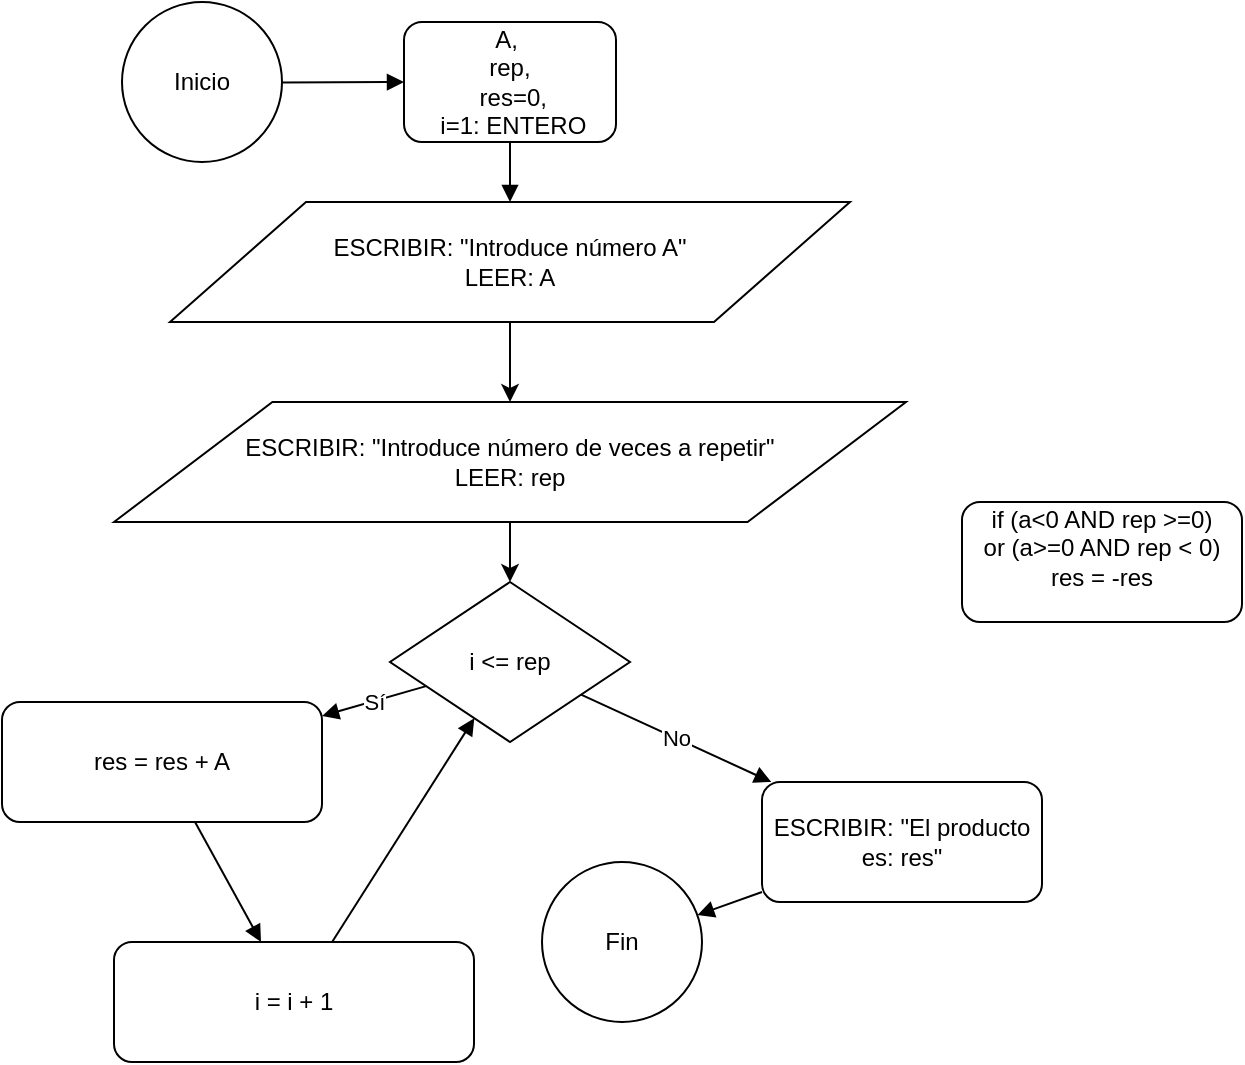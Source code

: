 <mxfile pages="2">
    <diagram name="Producto mediante sumas" id="HRDjP0nrwntg-MGRHbnA">
        <mxGraphModel dx="1329" dy="799" grid="1" gridSize="10" guides="1" tooltips="1" connect="1" arrows="1" fold="1" page="1" pageScale="1" pageWidth="827" pageHeight="1169" math="0" shadow="0">
            <root>
                <mxCell id="0"/>
                <mxCell id="1" parent="0"/>
                <mxCell id="E1dAv3-2NYj1-EsjpR4A-1" value="Inicio" style="ellipse;whiteSpace=wrap;html=1;aspect=fixed;" parent="1" vertex="1">
                    <mxGeometry x="220" y="20" width="80" height="80" as="geometry"/>
                </mxCell>
                <mxCell id="E1dAv3-2NYj1-EsjpR4A-2" value="A,&amp;nbsp;&lt;div&gt;rep,&lt;/div&gt;&lt;div&gt;&amp;nbsp;res=0,&lt;/div&gt;&lt;div&gt;&amp;nbsp;i=1: ENTERO&lt;/div&gt;" style="rounded=1;whiteSpace=wrap;html=1;" parent="1" vertex="1">
                    <mxGeometry x="361" y="30" width="106" height="60" as="geometry"/>
                </mxCell>
                <mxCell id="E1dAv3-2NYj1-EsjpR4A-23" value="" style="edgeStyle=orthogonalEdgeStyle;rounded=0;orthogonalLoop=1;jettySize=auto;html=1;" parent="1" source="E1dAv3-2NYj1-EsjpR4A-3" target="E1dAv3-2NYj1-EsjpR4A-5" edge="1">
                    <mxGeometry relative="1" as="geometry"/>
                </mxCell>
                <mxCell id="E1dAv3-2NYj1-EsjpR4A-3" value="ESCRIBIR: &quot;Introduce número A&quot;&lt;div&gt;LEER: A&lt;/div&gt;" style="shape=parallelogram;perimeter=parallelogramPerimeter;whiteSpace=wrap;html=1;" parent="1" vertex="1">
                    <mxGeometry x="244" y="120" width="340" height="60" as="geometry"/>
                </mxCell>
                <mxCell id="E1dAv3-2NYj1-EsjpR4A-24" value="" style="edgeStyle=orthogonalEdgeStyle;rounded=0;orthogonalLoop=1;jettySize=auto;html=1;" parent="1" source="E1dAv3-2NYj1-EsjpR4A-5" target="E1dAv3-2NYj1-EsjpR4A-7" edge="1">
                    <mxGeometry relative="1" as="geometry"/>
                </mxCell>
                <mxCell id="E1dAv3-2NYj1-EsjpR4A-5" value="ESCRIBIR: &quot;Introduce número de veces a repetir&quot;&lt;div&gt;LEER: rep&lt;/div&gt;" style="shape=parallelogram;perimeter=parallelogramPerimeter;whiteSpace=wrap;html=1;" parent="1" vertex="1">
                    <mxGeometry x="216" y="220" width="396" height="60" as="geometry"/>
                </mxCell>
                <mxCell id="E1dAv3-2NYj1-EsjpR4A-7" value="i &amp;lt;= rep" style="rhombus;whiteSpace=wrap;html=1;" parent="1" vertex="1">
                    <mxGeometry x="354" y="310" width="120" height="80" as="geometry"/>
                </mxCell>
                <mxCell id="E1dAv3-2NYj1-EsjpR4A-8" value="res = res + A" style="rounded=1;whiteSpace=wrap;html=1;" parent="1" vertex="1">
                    <mxGeometry x="160" y="370" width="160" height="60" as="geometry"/>
                </mxCell>
                <mxCell id="E1dAv3-2NYj1-EsjpR4A-9" value="i = i + 1" style="rounded=1;whiteSpace=wrap;html=1;" parent="1" vertex="1">
                    <mxGeometry x="216" y="490" width="180" height="60" as="geometry"/>
                </mxCell>
                <mxCell id="E1dAv3-2NYj1-EsjpR4A-10" value="ESCRIBIR: &quot;El producto es: res&quot;" style="rounded=1;whiteSpace=wrap;html=1;" parent="1" vertex="1">
                    <mxGeometry x="540" y="410" width="140" height="60" as="geometry"/>
                </mxCell>
                <mxCell id="E1dAv3-2NYj1-EsjpR4A-11" value="Fin" style="ellipse;whiteSpace=wrap;html=1;aspect=fixed;" parent="1" vertex="1">
                    <mxGeometry x="430" y="450" width="80" height="80" as="geometry"/>
                </mxCell>
                <mxCell id="E1dAv3-2NYj1-EsjpR4A-12" value="" style="endArrow=block;rounded=1;html=1;" parent="1" source="E1dAv3-2NYj1-EsjpR4A-1" target="E1dAv3-2NYj1-EsjpR4A-2" edge="1">
                    <mxGeometry relative="1" as="geometry"/>
                </mxCell>
                <mxCell id="E1dAv3-2NYj1-EsjpR4A-13" value="" style="endArrow=block;rounded=1;html=1;" parent="1" source="E1dAv3-2NYj1-EsjpR4A-2" target="E1dAv3-2NYj1-EsjpR4A-3" edge="1">
                    <mxGeometry relative="1" as="geometry"/>
                </mxCell>
                <mxCell id="E1dAv3-2NYj1-EsjpR4A-18" value="Sí" style="endArrow=block;rounded=1;html=1;" parent="1" source="E1dAv3-2NYj1-EsjpR4A-7" target="E1dAv3-2NYj1-EsjpR4A-8" edge="1">
                    <mxGeometry relative="1" as="geometry"/>
                </mxCell>
                <mxCell id="E1dAv3-2NYj1-EsjpR4A-19" value="No" style="endArrow=block;rounded=1;html=1;" parent="1" source="E1dAv3-2NYj1-EsjpR4A-7" target="E1dAv3-2NYj1-EsjpR4A-10" edge="1">
                    <mxGeometry relative="1" as="geometry"/>
                </mxCell>
                <mxCell id="E1dAv3-2NYj1-EsjpR4A-20" value="" style="endArrow=block;rounded=1;html=1;" parent="1" source="E1dAv3-2NYj1-EsjpR4A-8" target="E1dAv3-2NYj1-EsjpR4A-9" edge="1">
                    <mxGeometry relative="1" as="geometry"/>
                </mxCell>
                <mxCell id="E1dAv3-2NYj1-EsjpR4A-21" value="" style="endArrow=block;rounded=1;html=1;" parent="1" source="E1dAv3-2NYj1-EsjpR4A-9" target="E1dAv3-2NYj1-EsjpR4A-7" edge="1">
                    <mxGeometry relative="1" as="geometry"/>
                </mxCell>
                <mxCell id="E1dAv3-2NYj1-EsjpR4A-22" value="" style="endArrow=block;rounded=1;html=1;" parent="1" source="E1dAv3-2NYj1-EsjpR4A-10" target="E1dAv3-2NYj1-EsjpR4A-11" edge="1">
                    <mxGeometry relative="1" as="geometry"/>
                </mxCell>
                <mxCell id="7WjZU-StnKyth_H3Hdcp-2" value="if (a&amp;lt;0 AND rep &amp;gt;=0)&lt;br&gt;or (a&amp;gt;=0 AND rep &amp;lt; 0)&lt;br&gt;res = -res&lt;div&gt;&lt;br/&gt;&lt;/div&gt;" style="rounded=1;whiteSpace=wrap;html=1;" vertex="1" parent="1">
                    <mxGeometry x="640" y="270" width="140" height="60" as="geometry"/>
                </mxCell>
            </root>
        </mxGraphModel>
    </diagram>
    <diagram id="v9i8Jahp2nJWpb2peRrk" name="Página-2">
        <mxGraphModel dx="946" dy="586" grid="1" gridSize="10" guides="1" tooltips="1" connect="1" arrows="1" fold="1" page="1" pageScale="1" pageWidth="827" pageHeight="1169" math="0" shadow="0">
            <root>
                <mxCell id="0"/>
                <mxCell id="1" parent="0"/>
            </root>
        </mxGraphModel>
    </diagram>
</mxfile>